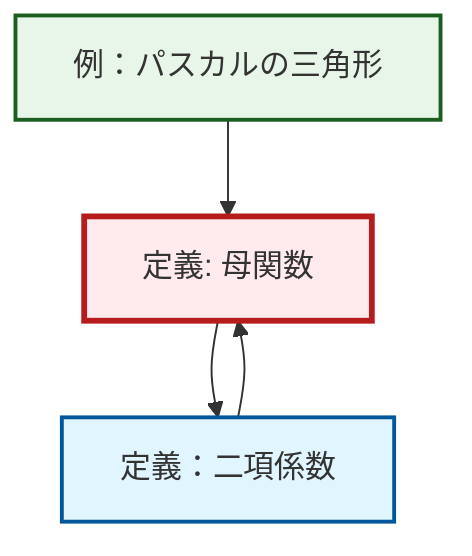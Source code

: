 graph TD
    classDef definition fill:#e1f5fe,stroke:#01579b,stroke-width:2px
    classDef theorem fill:#f3e5f5,stroke:#4a148c,stroke-width:2px
    classDef axiom fill:#fff3e0,stroke:#e65100,stroke-width:2px
    classDef example fill:#e8f5e9,stroke:#1b5e20,stroke-width:2px
    classDef current fill:#ffebee,stroke:#b71c1c,stroke-width:3px
    ex-pascals-triangle["例：パスカルの三角形"]:::example
    def-binomial-coefficient["定義：二項係数"]:::definition
    def-generating-function["定義: 母関数"]:::definition
    def-generating-function --> def-binomial-coefficient
    def-binomial-coefficient --> def-generating-function
    ex-pascals-triangle --> def-generating-function
    class def-generating-function current